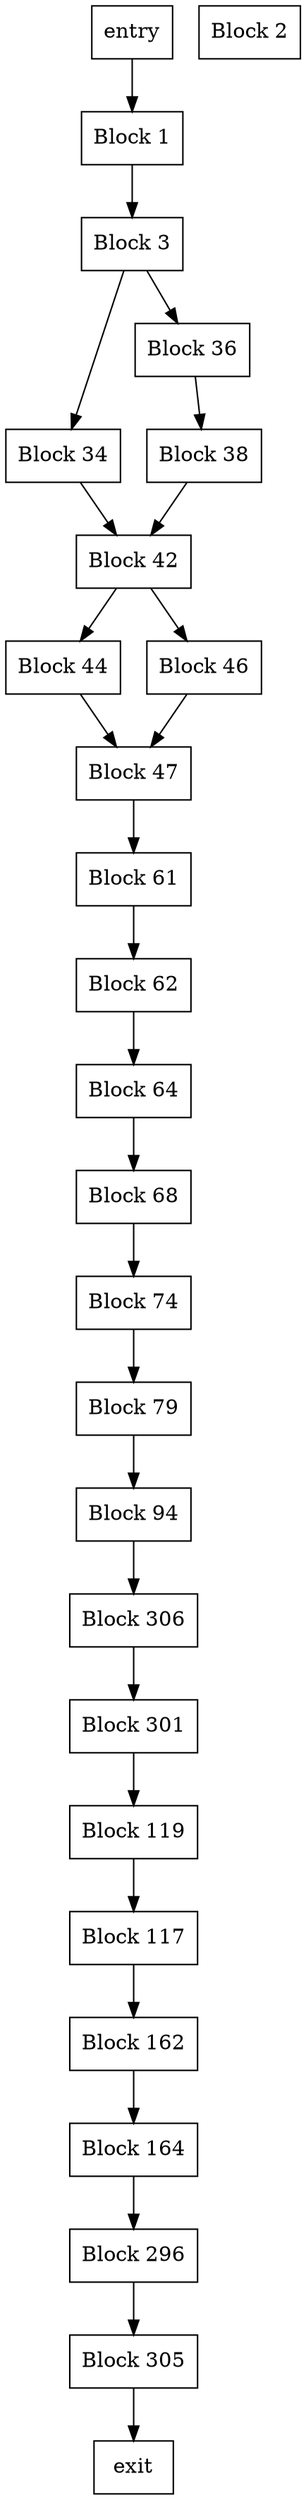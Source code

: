 digraph CFG {
    node [shape=box];

    entry [label="entry"];
    exit [label="exit"];

    // Basic Blocks
    block_1 [label="Block 1"];
    block_2 [label="Block 2"];
    block_3 [label="Block 3"];
    block_34 [label="Block 34"];
    block_36 [label="Block 36"];
    block_38 [label="Block 38"];
    block_42 [label="Block 42"];
    block_44 [label="Block 44"];
    block_46 [label="Block 46"];
    block_47 [label="Block 47"];
    block_61 [label="Block 61"];
    block_62 [label="Block 62"];
    block_64 [label="Block 64"];
    block_68 [label="Block 68"];
    block_74 [label="Block 74"];
    block_79 [label="Block 79"];
    block_94 [label="Block 94"];
    block_306 [label="Block 306"];
    block_301 [label="Block 301"];
    block_119 [label="Block 119"];
    block_117 [label="Block 117"];
    block_162 [label="Block 162"];
    block_164 [label="Block 164"];
    block_296 [label="Block 296"];
    block_305 [label="Block 305"];

    // Edges
    entry -> block_1;
    block_1 -> block_3;
    block_3 -> block_34;
    block_3 -> block_36;
    block_34 -> block_42;
    block_36 -> block_38;
    block_38 -> block_42;
    block_42 -> block_44;
    block_42 -> block_46;
    block_44 -> block_47;
    block_46 -> block_47;
    block_47 -> block_61;
    block_61 -> block_62;
    block_62 -> block_64;
    block_64 -> block_68;
    block_68 -> block_74;
    block_74 -> block_79;
    block_79 -> block_94;
    block_94 -> block_306;
    block_306 -> block_301;
    block_301 -> block_119;
    block_119 -> block_117;
    block_117 -> block_162;
    block_162 -> block_164;
    block_164 -> block_296;
    block_296 -> block_305;

    block_305 -> exit;
}